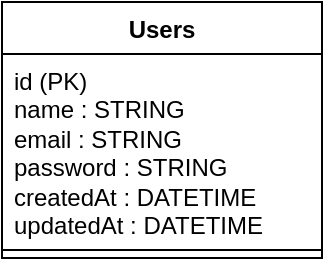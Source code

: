 <mxfile scale="1" border="0" version="26.2.14">
  <diagram name="Página-1" id="lO1aumYNKIMavXXun3ke">
    <mxGraphModel dx="268" dy="140" grid="1" gridSize="10" guides="1" tooltips="1" connect="1" arrows="1" fold="1" page="1" pageScale="1" pageWidth="827" pageHeight="1169" math="0" shadow="0">
      <root>
        <mxCell id="0" />
        <mxCell id="1" parent="0" />
        <mxCell id="MRuNv4G_0PfRCpTRfzbW-1" value="Users" style="swimlane;fontStyle=1;align=center;verticalAlign=top;childLayout=stackLayout;horizontal=1;startSize=26;horizontalStack=0;resizeParent=1;resizeParentMax=0;resizeLast=0;collapsible=1;marginBottom=0;whiteSpace=wrap;html=1;" parent="1" vertex="1">
          <mxGeometry x="380" y="490" width="160" height="128" as="geometry" />
        </mxCell>
        <mxCell id="MRuNv4G_0PfRCpTRfzbW-2" value="&lt;div&gt;id (PK)&lt;/div&gt;&lt;div&gt;name : STRING&lt;/div&gt;&lt;div&gt;email : STRING&lt;/div&gt;&lt;div&gt;password : STRING&lt;/div&gt;&lt;div&gt;createdAt : DATETIME&lt;/div&gt;&lt;div&gt;updatedAt : DATETIME&lt;/div&gt;&lt;div&gt;&lt;br&gt;&lt;/div&gt;" style="text;strokeColor=none;fillColor=none;align=left;verticalAlign=top;spacingLeft=4;spacingRight=4;overflow=hidden;rotatable=0;points=[[0,0.5],[1,0.5]];portConstraint=eastwest;whiteSpace=wrap;html=1;" parent="MRuNv4G_0PfRCpTRfzbW-1" vertex="1">
          <mxGeometry y="26" width="160" height="94" as="geometry" />
        </mxCell>
        <mxCell id="MRuNv4G_0PfRCpTRfzbW-3" value="" style="line;strokeWidth=1;fillColor=none;align=left;verticalAlign=middle;spacingTop=-1;spacingLeft=3;spacingRight=3;rotatable=0;labelPosition=right;points=[];portConstraint=eastwest;strokeColor=inherit;" parent="MRuNv4G_0PfRCpTRfzbW-1" vertex="1">
          <mxGeometry y="120" width="160" height="8" as="geometry" />
        </mxCell>
      </root>
    </mxGraphModel>
  </diagram>
</mxfile>
